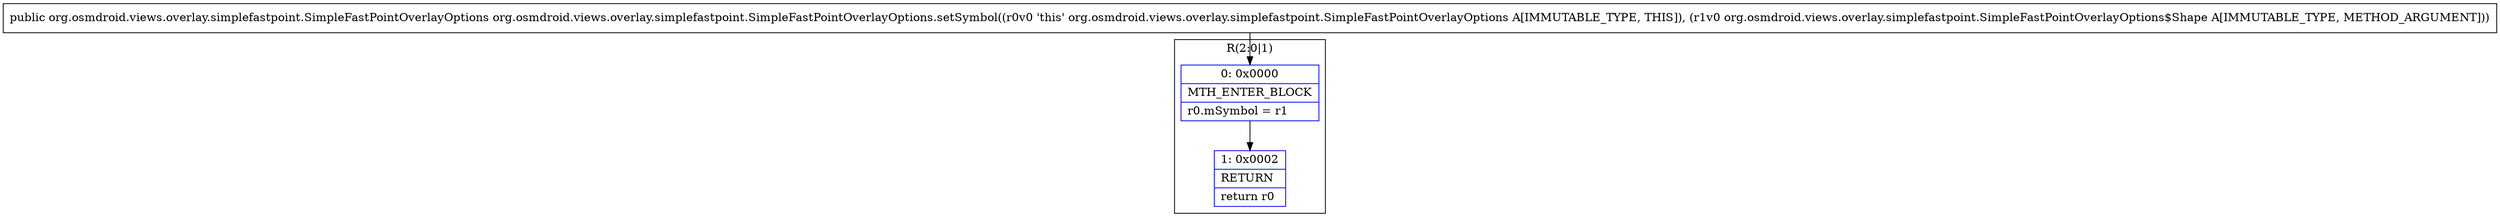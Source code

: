 digraph "CFG fororg.osmdroid.views.overlay.simplefastpoint.SimpleFastPointOverlayOptions.setSymbol(Lorg\/osmdroid\/views\/overlay\/simplefastpoint\/SimpleFastPointOverlayOptions$Shape;)Lorg\/osmdroid\/views\/overlay\/simplefastpoint\/SimpleFastPointOverlayOptions;" {
subgraph cluster_Region_638206102 {
label = "R(2:0|1)";
node [shape=record,color=blue];
Node_0 [shape=record,label="{0\:\ 0x0000|MTH_ENTER_BLOCK\l|r0.mSymbol = r1\l}"];
Node_1 [shape=record,label="{1\:\ 0x0002|RETURN\l|return r0\l}"];
}
MethodNode[shape=record,label="{public org.osmdroid.views.overlay.simplefastpoint.SimpleFastPointOverlayOptions org.osmdroid.views.overlay.simplefastpoint.SimpleFastPointOverlayOptions.setSymbol((r0v0 'this' org.osmdroid.views.overlay.simplefastpoint.SimpleFastPointOverlayOptions A[IMMUTABLE_TYPE, THIS]), (r1v0 org.osmdroid.views.overlay.simplefastpoint.SimpleFastPointOverlayOptions$Shape A[IMMUTABLE_TYPE, METHOD_ARGUMENT])) }"];
MethodNode -> Node_0;
Node_0 -> Node_1;
}

